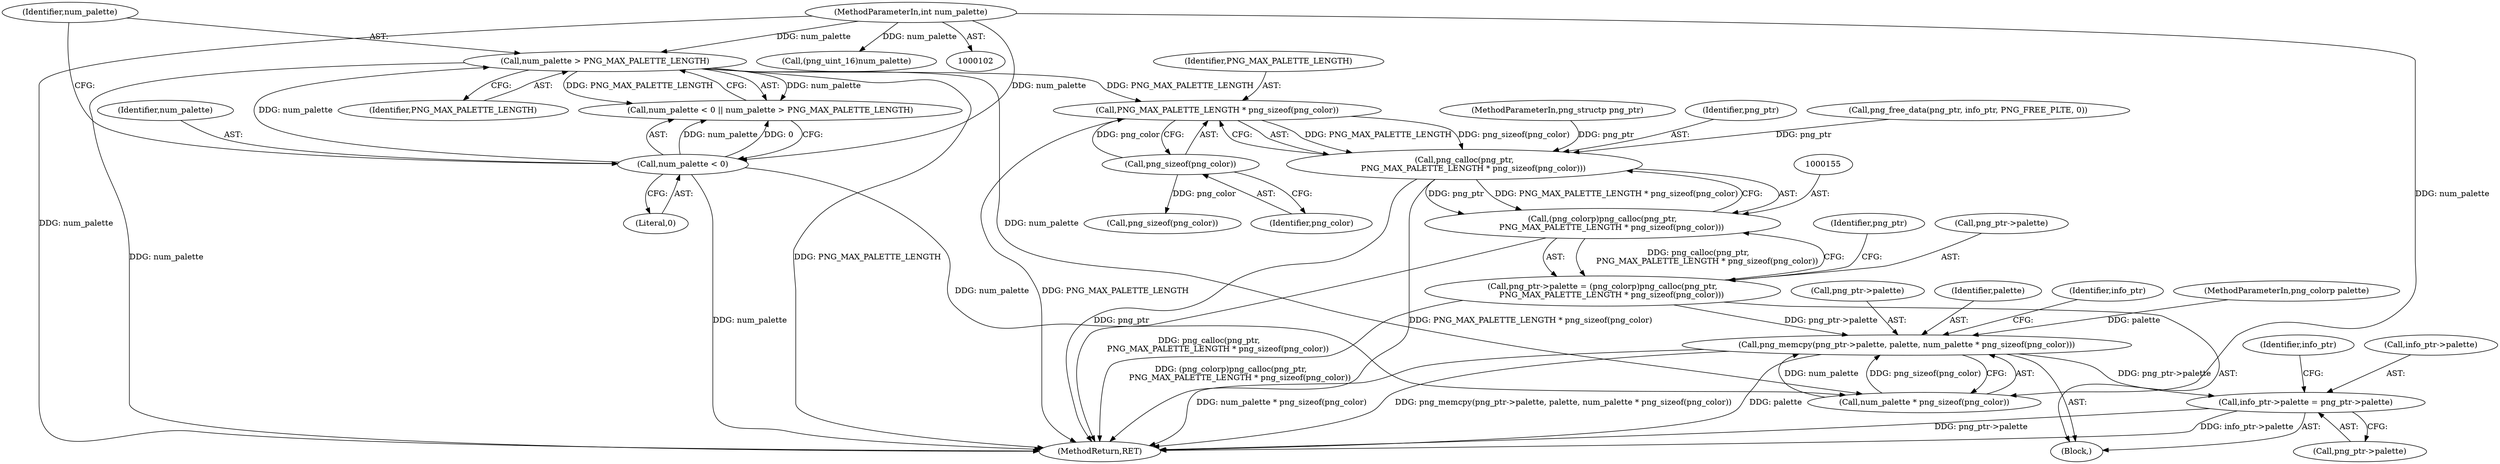 digraph "0_Chrome_7f3d85b096f66870a15b37c2f40b219b2e292693_21@API" {
"1000158" [label="(Call,PNG_MAX_PALETTE_LENGTH * png_sizeof(png_color))"];
"1000126" [label="(Call,num_palette > PNG_MAX_PALETTE_LENGTH)"];
"1000123" [label="(Call,num_palette < 0)"];
"1000106" [label="(MethodParameterIn,int num_palette)"];
"1000160" [label="(Call,png_sizeof(png_color))"];
"1000156" [label="(Call,png_calloc(png_ptr,\n       PNG_MAX_PALETTE_LENGTH * png_sizeof(png_color)))"];
"1000154" [label="(Call,(png_colorp)png_calloc(png_ptr,\n       PNG_MAX_PALETTE_LENGTH * png_sizeof(png_color)))"];
"1000150" [label="(Call,png_ptr->palette = (png_colorp)png_calloc(png_ptr,\n       PNG_MAX_PALETTE_LENGTH * png_sizeof(png_color)))"];
"1000162" [label="(Call,png_memcpy(png_ptr->palette, palette, num_palette * png_sizeof(png_color)))"];
"1000171" [label="(Call,info_ptr->palette = png_ptr->palette)"];
"1000159" [label="(Identifier,PNG_MAX_PALETTE_LENGTH)"];
"1000156" [label="(Call,png_calloc(png_ptr,\n       PNG_MAX_PALETTE_LENGTH * png_sizeof(png_color)))"];
"1000162" [label="(Call,png_memcpy(png_ptr->palette, palette, num_palette * png_sizeof(png_color)))"];
"1000151" [label="(Call,png_ptr->palette)"];
"1000163" [label="(Call,png_ptr->palette)"];
"1000150" [label="(Call,png_ptr->palette = (png_colorp)png_calloc(png_ptr,\n       PNG_MAX_PALETTE_LENGTH * png_sizeof(png_color)))"];
"1000169" [label="(Call,png_sizeof(png_color))"];
"1000166" [label="(Identifier,palette)"];
"1000171" [label="(Call,info_ptr->palette = png_ptr->palette)"];
"1000154" [label="(Call,(png_colorp)png_calloc(png_ptr,\n       PNG_MAX_PALETTE_LENGTH * png_sizeof(png_color)))"];
"1000127" [label="(Identifier,num_palette)"];
"1000173" [label="(Identifier,info_ptr)"];
"1000160" [label="(Call,png_sizeof(png_color))"];
"1000103" [label="(MethodParameterIn,png_structp png_ptr)"];
"1000172" [label="(Call,info_ptr->palette)"];
"1000157" [label="(Identifier,png_ptr)"];
"1000126" [label="(Call,num_palette > PNG_MAX_PALETTE_LENGTH)"];
"1000158" [label="(Call,PNG_MAX_PALETTE_LENGTH * png_sizeof(png_color))"];
"1000161" [label="(Identifier,png_color)"];
"1000128" [label="(Identifier,PNG_MAX_PALETTE_LENGTH)"];
"1000145" [label="(Call,png_free_data(png_ptr, info_ptr, PNG_FREE_PLTE, 0))"];
"1000107" [label="(Block,)"];
"1000164" [label="(Identifier,png_ptr)"];
"1000125" [label="(Literal,0)"];
"1000180" [label="(Identifier,info_ptr)"];
"1000167" [label="(Call,num_palette * png_sizeof(png_color))"];
"1000123" [label="(Call,num_palette < 0)"];
"1000175" [label="(Call,png_ptr->palette)"];
"1000106" [label="(MethodParameterIn,int num_palette)"];
"1000124" [label="(Identifier,num_palette)"];
"1000105" [label="(MethodParameterIn,png_colorp palette)"];
"1000199" [label="(MethodReturn,RET)"];
"1000186" [label="(Call,(png_uint_16)num_palette)"];
"1000122" [label="(Call,num_palette < 0 || num_palette > PNG_MAX_PALETTE_LENGTH)"];
"1000158" -> "1000156"  [label="AST: "];
"1000158" -> "1000160"  [label="CFG: "];
"1000159" -> "1000158"  [label="AST: "];
"1000160" -> "1000158"  [label="AST: "];
"1000156" -> "1000158"  [label="CFG: "];
"1000158" -> "1000199"  [label="DDG: PNG_MAX_PALETTE_LENGTH"];
"1000158" -> "1000156"  [label="DDG: PNG_MAX_PALETTE_LENGTH"];
"1000158" -> "1000156"  [label="DDG: png_sizeof(png_color)"];
"1000126" -> "1000158"  [label="DDG: PNG_MAX_PALETTE_LENGTH"];
"1000160" -> "1000158"  [label="DDG: png_color"];
"1000126" -> "1000122"  [label="AST: "];
"1000126" -> "1000128"  [label="CFG: "];
"1000127" -> "1000126"  [label="AST: "];
"1000128" -> "1000126"  [label="AST: "];
"1000122" -> "1000126"  [label="CFG: "];
"1000126" -> "1000199"  [label="DDG: num_palette"];
"1000126" -> "1000199"  [label="DDG: PNG_MAX_PALETTE_LENGTH"];
"1000126" -> "1000122"  [label="DDG: num_palette"];
"1000126" -> "1000122"  [label="DDG: PNG_MAX_PALETTE_LENGTH"];
"1000123" -> "1000126"  [label="DDG: num_palette"];
"1000106" -> "1000126"  [label="DDG: num_palette"];
"1000126" -> "1000167"  [label="DDG: num_palette"];
"1000123" -> "1000122"  [label="AST: "];
"1000123" -> "1000125"  [label="CFG: "];
"1000124" -> "1000123"  [label="AST: "];
"1000125" -> "1000123"  [label="AST: "];
"1000127" -> "1000123"  [label="CFG: "];
"1000122" -> "1000123"  [label="CFG: "];
"1000123" -> "1000199"  [label="DDG: num_palette"];
"1000123" -> "1000122"  [label="DDG: num_palette"];
"1000123" -> "1000122"  [label="DDG: 0"];
"1000106" -> "1000123"  [label="DDG: num_palette"];
"1000123" -> "1000167"  [label="DDG: num_palette"];
"1000106" -> "1000102"  [label="AST: "];
"1000106" -> "1000199"  [label="DDG: num_palette"];
"1000106" -> "1000167"  [label="DDG: num_palette"];
"1000106" -> "1000186"  [label="DDG: num_palette"];
"1000160" -> "1000161"  [label="CFG: "];
"1000161" -> "1000160"  [label="AST: "];
"1000160" -> "1000169"  [label="DDG: png_color"];
"1000156" -> "1000154"  [label="AST: "];
"1000157" -> "1000156"  [label="AST: "];
"1000154" -> "1000156"  [label="CFG: "];
"1000156" -> "1000199"  [label="DDG: png_ptr"];
"1000156" -> "1000199"  [label="DDG: PNG_MAX_PALETTE_LENGTH * png_sizeof(png_color)"];
"1000156" -> "1000154"  [label="DDG: png_ptr"];
"1000156" -> "1000154"  [label="DDG: PNG_MAX_PALETTE_LENGTH * png_sizeof(png_color)"];
"1000145" -> "1000156"  [label="DDG: png_ptr"];
"1000103" -> "1000156"  [label="DDG: png_ptr"];
"1000154" -> "1000150"  [label="AST: "];
"1000155" -> "1000154"  [label="AST: "];
"1000150" -> "1000154"  [label="CFG: "];
"1000154" -> "1000199"  [label="DDG: png_calloc(png_ptr,\n       PNG_MAX_PALETTE_LENGTH * png_sizeof(png_color))"];
"1000154" -> "1000150"  [label="DDG: png_calloc(png_ptr,\n       PNG_MAX_PALETTE_LENGTH * png_sizeof(png_color))"];
"1000150" -> "1000107"  [label="AST: "];
"1000151" -> "1000150"  [label="AST: "];
"1000164" -> "1000150"  [label="CFG: "];
"1000150" -> "1000199"  [label="DDG: (png_colorp)png_calloc(png_ptr,\n       PNG_MAX_PALETTE_LENGTH * png_sizeof(png_color))"];
"1000150" -> "1000162"  [label="DDG: png_ptr->palette"];
"1000162" -> "1000107"  [label="AST: "];
"1000162" -> "1000167"  [label="CFG: "];
"1000163" -> "1000162"  [label="AST: "];
"1000166" -> "1000162"  [label="AST: "];
"1000167" -> "1000162"  [label="AST: "];
"1000173" -> "1000162"  [label="CFG: "];
"1000162" -> "1000199"  [label="DDG: png_memcpy(png_ptr->palette, palette, num_palette * png_sizeof(png_color))"];
"1000162" -> "1000199"  [label="DDG: palette"];
"1000162" -> "1000199"  [label="DDG: num_palette * png_sizeof(png_color)"];
"1000105" -> "1000162"  [label="DDG: palette"];
"1000167" -> "1000162"  [label="DDG: num_palette"];
"1000167" -> "1000162"  [label="DDG: png_sizeof(png_color)"];
"1000162" -> "1000171"  [label="DDG: png_ptr->palette"];
"1000171" -> "1000107"  [label="AST: "];
"1000171" -> "1000175"  [label="CFG: "];
"1000172" -> "1000171"  [label="AST: "];
"1000175" -> "1000171"  [label="AST: "];
"1000180" -> "1000171"  [label="CFG: "];
"1000171" -> "1000199"  [label="DDG: info_ptr->palette"];
"1000171" -> "1000199"  [label="DDG: png_ptr->palette"];
}
